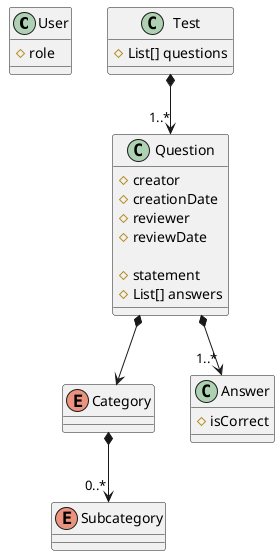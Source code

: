 @startuml OpoTest

class User {
    #role

}

enum Category {

}

enum Subcategory {

}

class Test {
    #List[] questions
}

class Question {
    #creator
    #creationDate
    #reviewer
    #reviewDate

    #statement
    #List[] answers

}
class Answer {
    # isCorrect
}


Test *--> "1..*" Question
Question *--> "1..*" Answer

Question *--> Category
Category *-->"0..*" Subcategory




